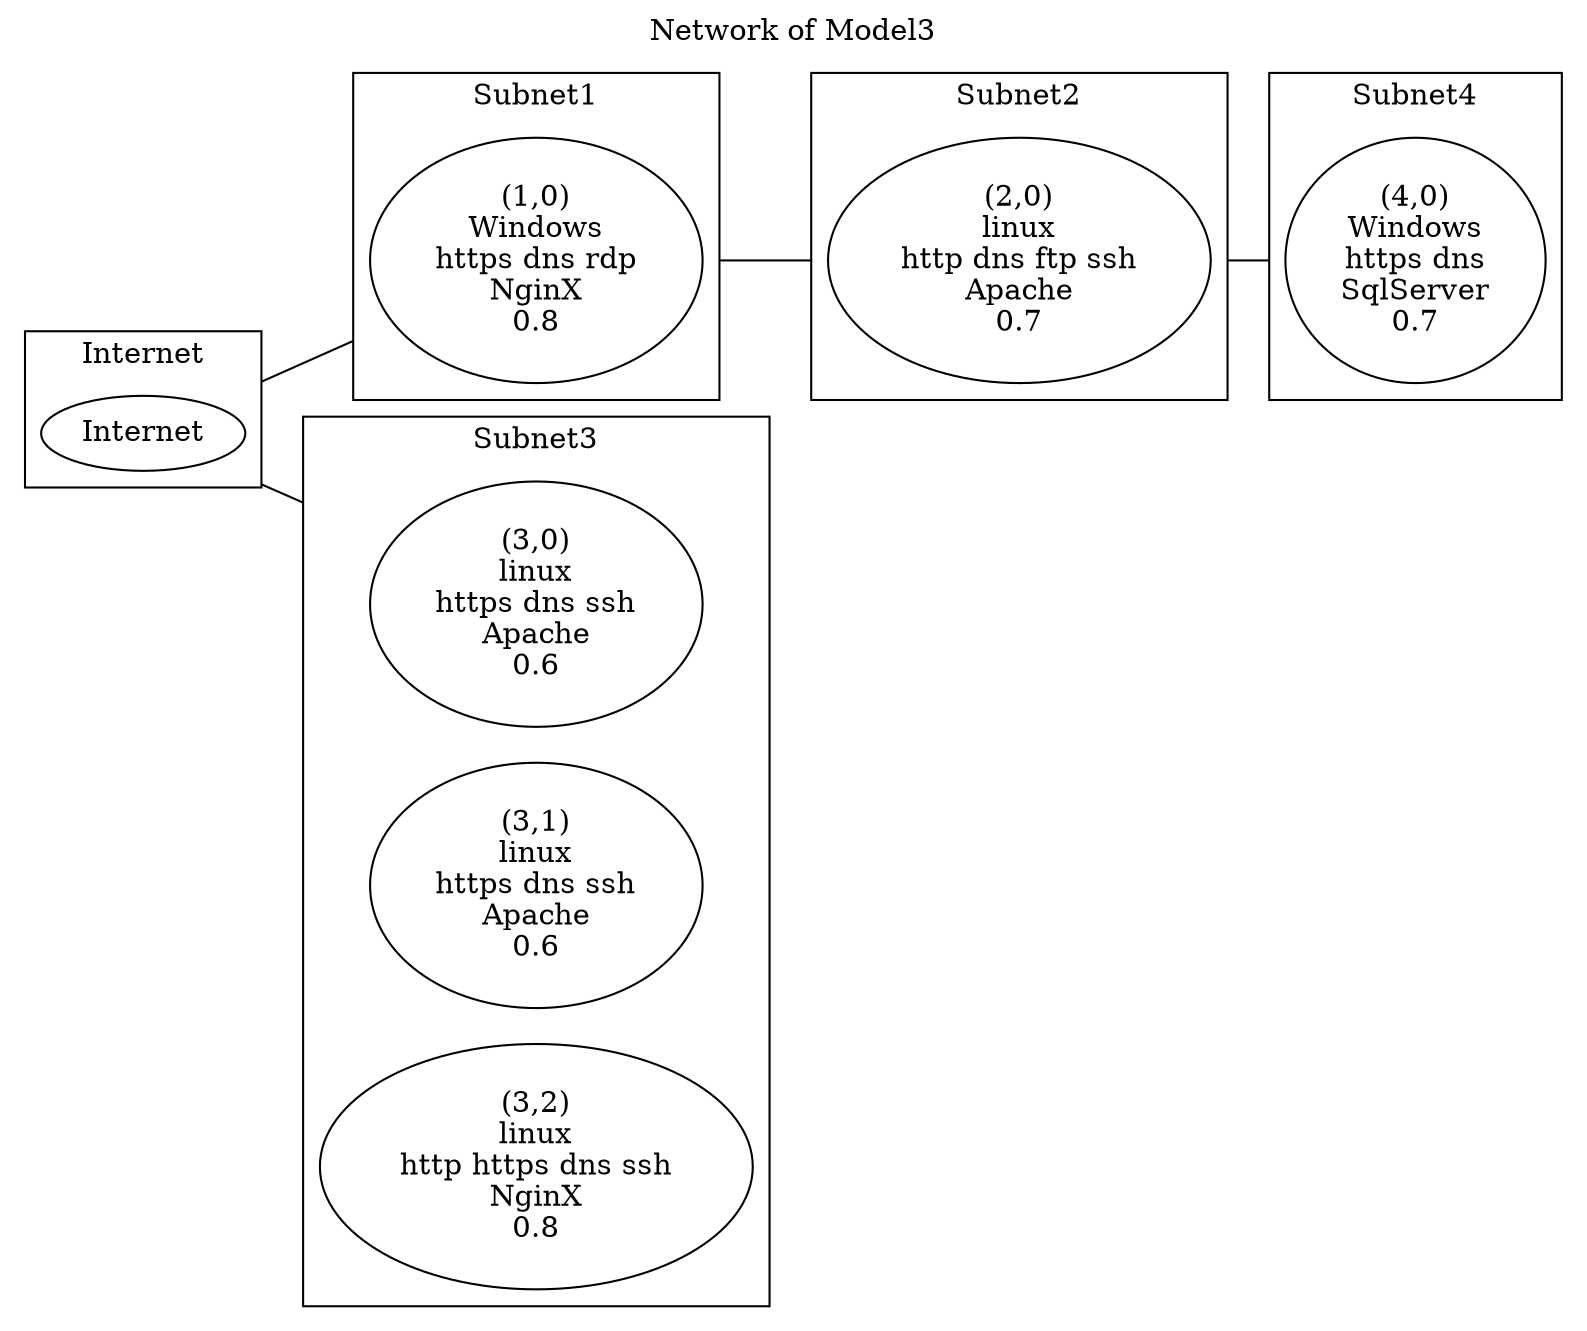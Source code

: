 // Network
graph Network {
	graph [compound=true label="Network of Model3" labelloc=t rankdir=LR]
	subgraph cluster_internet {
		label=Internet
		Internet
	}
	subgraph cluster_subnet1 {
		label=Subnet1
		"(1,0)"
	}
	subgraph cluster_subnet2 {
		label=Subnet2
		"(2,0)"
	}
	subgraph cluster_subnet3 {
		label=Subnet3
		"(3,0)"
		"(3,1)"
		"(3,2)"
	}
	subgraph cluster_subnet4 {
		label=Subnet4
		"(4,0)"
	}
	"(1,0)" [label="(1,0)\nWindows\nhttps dns rdp\nNginX\n0.8"]
	"(2,0)" [label="(2,0)\nlinux\nhttp dns ftp ssh\nApache\n0.7"]
	"(3,0)" [label="(3,0)\nlinux\nhttps dns ssh\nApache\n0.6"]
	"(3,1)" [label="(3,1)\nlinux\nhttps dns ssh\nApache\n0.6"]
	"(3,2)" [label="(3,2)\nlinux\nhttp https dns ssh\nNginX\n0.8"]
	"(4,0)" [label="(4,0)\nWindows\nhttps dns\nSqlServer\n0.7"]
	Internet -- "(1,0)" [lhead=cluster_subnet1 ltail=cluster_internet]
	Internet -- "(3,0)" [lhead=cluster_subnet3 ltail=cluster_internet]
	"(1,0)" -- "(2,0)" [lhead=cluster_subnet2 ltail=cluster_subnet1]
	"(2,0)" -- "(4,0)" [lhead=cluster_subnet4 ltail=cluster_subnet2]
}

